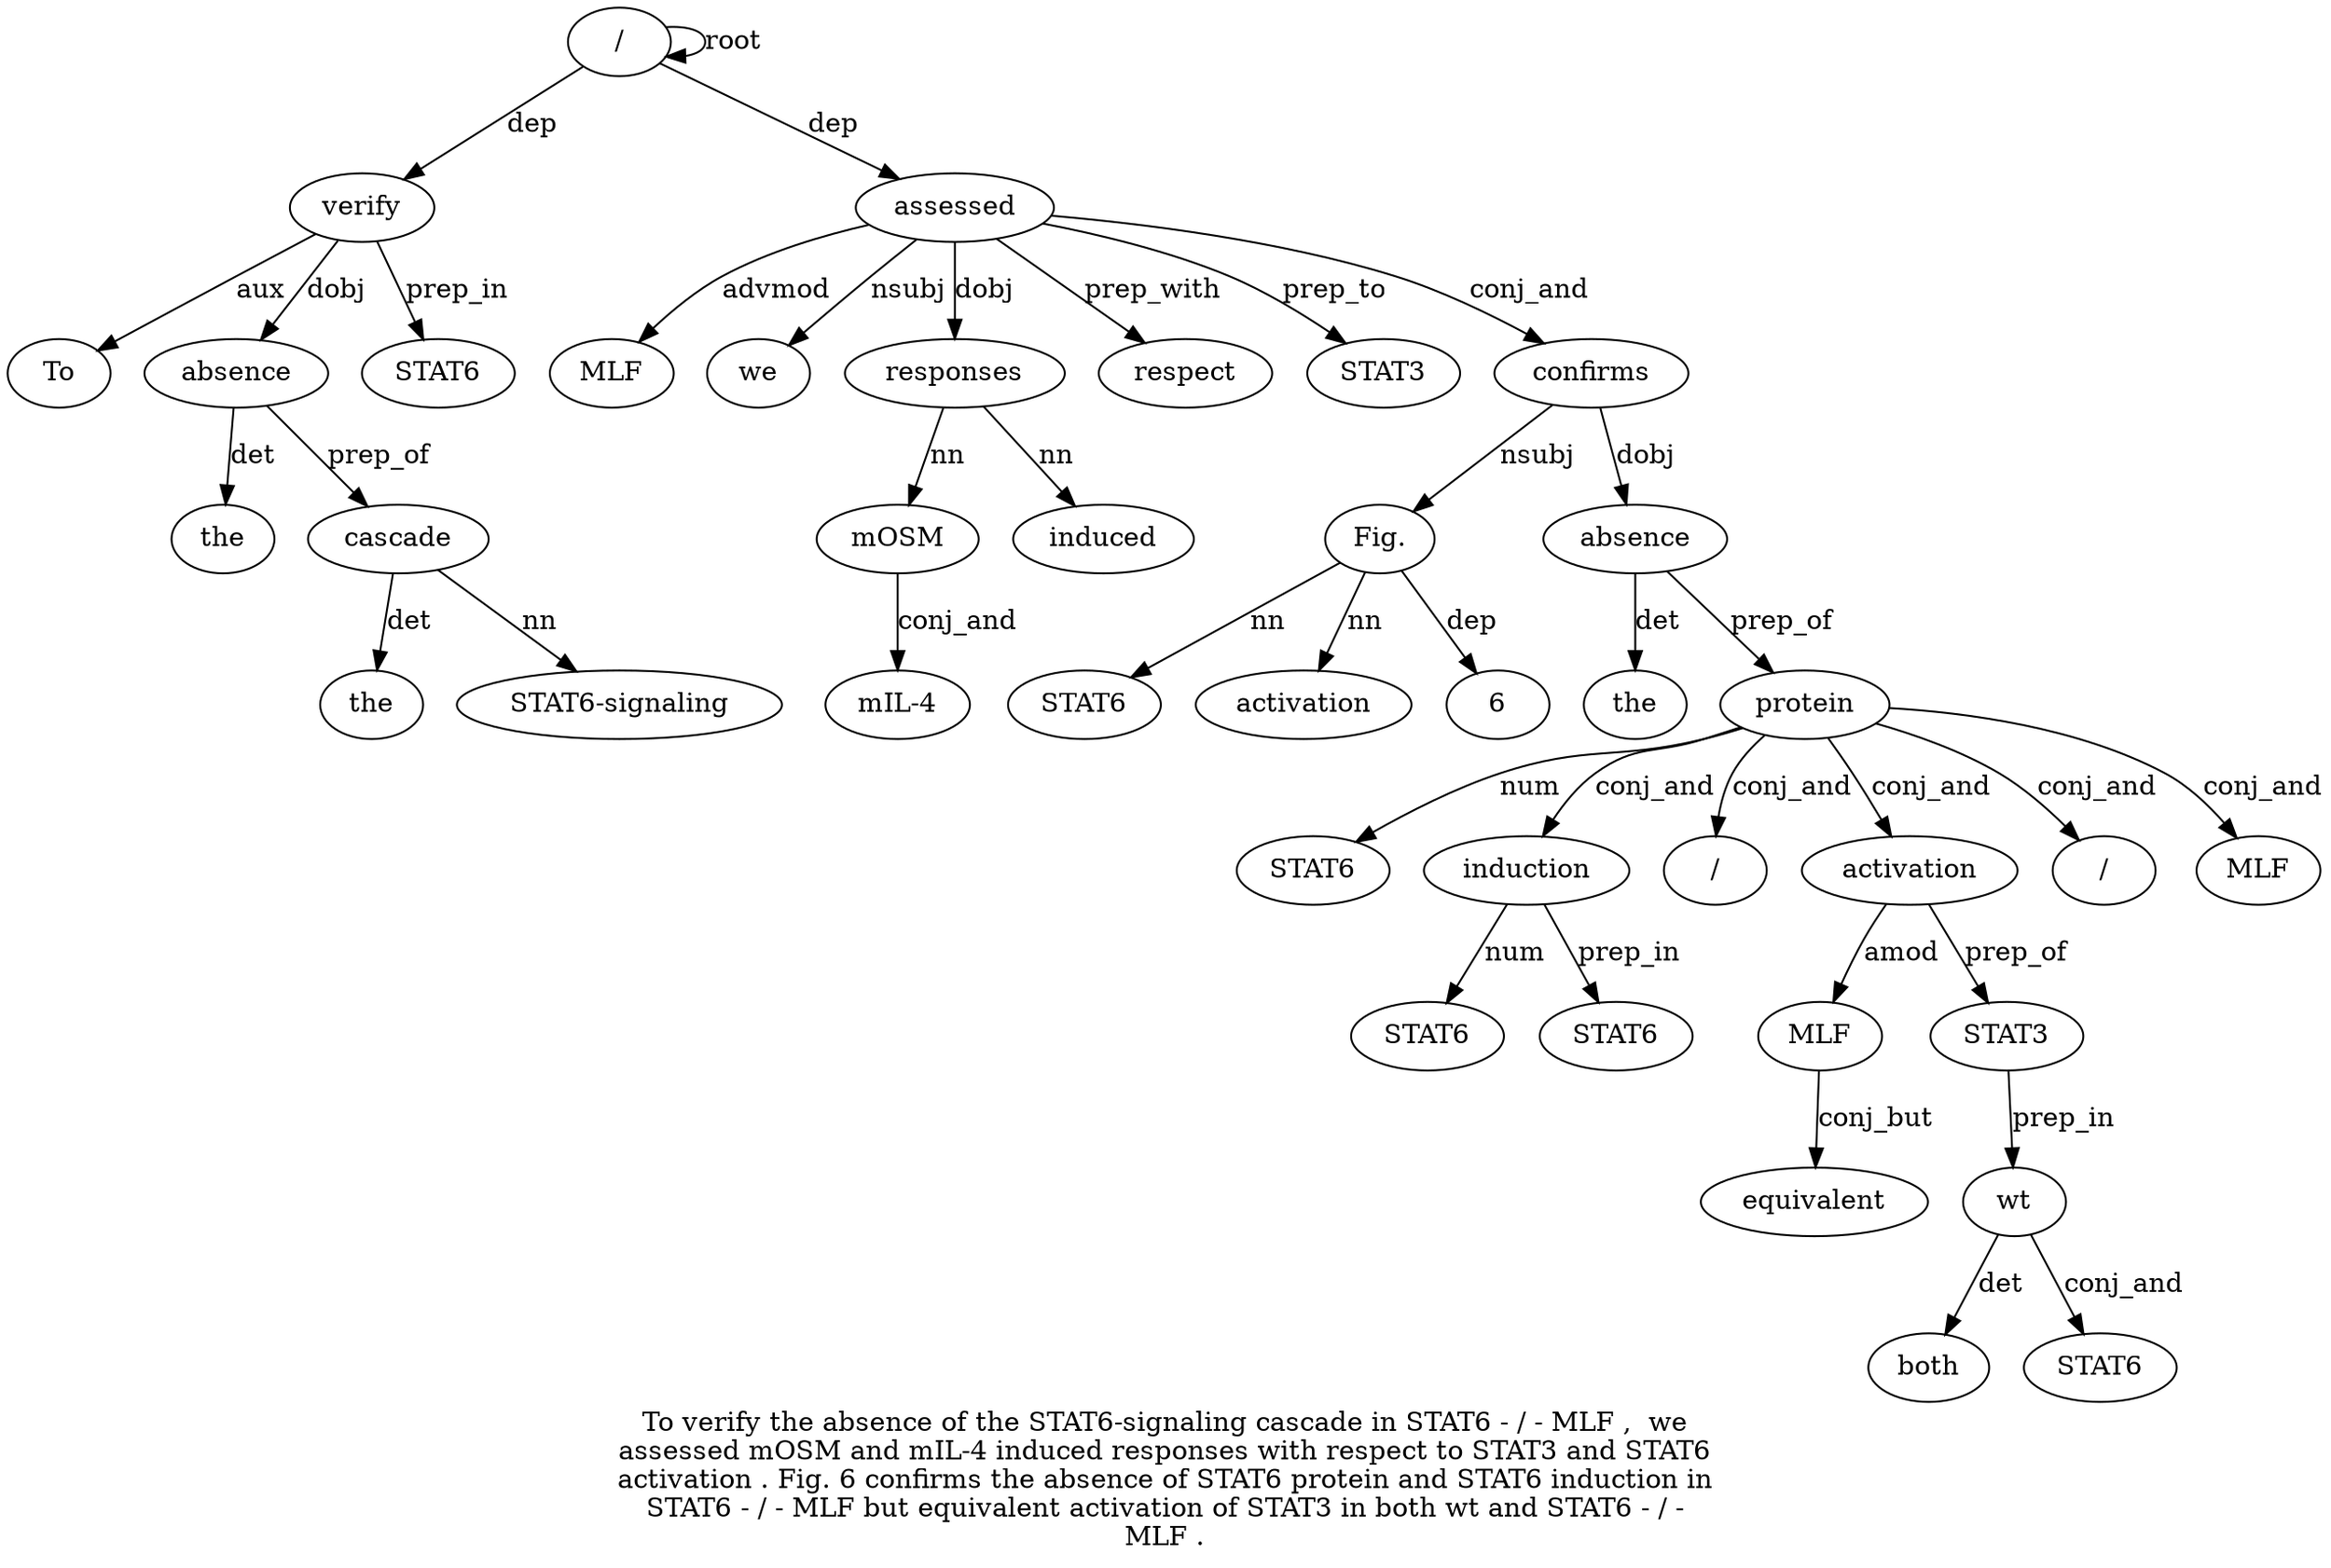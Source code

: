 digraph "To verify the absence of the STAT6-signaling cascade in STAT6 - / - MLF ,  we assessed mOSM and mIL-4 induced responses with respect to STAT3 and STAT6 activation . Fig. 6 confirms the absence of STAT6 protein and STAT6 induction in STAT6 - / - MLF but equivalent activation of STAT3 in both wt and STAT6 - / - MLF ." {
label="To verify the absence of the STAT6-signaling cascade in STAT6 - / - MLF ,  we
assessed mOSM and mIL-4 induced responses with respect to STAT3 and STAT6
activation . Fig. 6 confirms the absence of STAT6 protein and STAT6 induction in
STAT6 - / - MLF but equivalent activation of STAT3 in both wt and STAT6 - / -
MLF .";
verify2 [style=filled, fillcolor=white, label=verify];
To1 [style=filled, fillcolor=white, label=To];
verify2 -> To1  [label=aux];
"/12" [style=filled, fillcolor=white, label="/"];
"/12" -> verify2  [label=dep];
absence4 [style=filled, fillcolor=white, label=absence];
the3 [style=filled, fillcolor=white, label=the];
absence4 -> the3  [label=det];
verify2 -> absence4  [label=dobj];
cascade8 [style=filled, fillcolor=white, label=cascade];
the6 [style=filled, fillcolor=white, label=the];
cascade8 -> the6  [label=det];
"STAT6-signaling7" [style=filled, fillcolor=white, label="STAT6-signaling"];
cascade8 -> "STAT6-signaling7"  [label=nn];
absence4 -> cascade8  [label=prep_of];
STAT610 [style=filled, fillcolor=white, label=STAT6];
verify2 -> STAT610  [label=prep_in];
"/12" -> "/12"  [label=root];
assessed17 [style=filled, fillcolor=white, label=assessed];
MLF14 [style=filled, fillcolor=white, label=MLF];
assessed17 -> MLF14  [label=advmod];
we16 [style=filled, fillcolor=white, label=we];
assessed17 -> we16  [label=nsubj];
"/12" -> assessed17  [label=dep];
responses22 [style=filled, fillcolor=white, label=responses];
mOSM18 [style=filled, fillcolor=white, label=mOSM];
responses22 -> mOSM18  [label=nn];
"mIL-420" [style=filled, fillcolor=white, label="mIL-4"];
mOSM18 -> "mIL-420"  [label=conj_and];
induced21 [style=filled, fillcolor=white, label=induced];
responses22 -> induced21  [label=nn];
assessed17 -> responses22  [label=dobj];
respect24 [style=filled, fillcolor=white, label=respect];
assessed17 -> respect24  [label=prep_with];
STAT326 [style=filled, fillcolor=white, label=STAT3];
assessed17 -> STAT326  [label=prep_to];
"Fig.31" [style=filled, fillcolor=white, label="Fig."];
STAT628 [style=filled, fillcolor=white, label=STAT6];
"Fig.31" -> STAT628  [label=nn];
activation29 [style=filled, fillcolor=white, label=activation];
"Fig.31" -> activation29  [label=nn];
confirms33 [style=filled, fillcolor=white, label=confirms];
confirms33 -> "Fig.31"  [label=nsubj];
632 [style=filled, fillcolor=white, label=6];
"Fig.31" -> 632  [label=dep];
assessed17 -> confirms33  [label=conj_and];
absence35 [style=filled, fillcolor=white, label=absence];
the34 [style=filled, fillcolor=white, label=the];
absence35 -> the34  [label=det];
confirms33 -> absence35  [label=dobj];
protein38 [style=filled, fillcolor=white, label=protein];
STAT637 [style=filled, fillcolor=white, label=STAT6];
protein38 -> STAT637  [label=num];
absence35 -> protein38  [label=prep_of];
induction41 [style=filled, fillcolor=white, label=induction];
STAT640 [style=filled, fillcolor=white, label=STAT6];
induction41 -> STAT640  [label=num];
protein38 -> induction41  [label=conj_and];
STAT643 [style=filled, fillcolor=white, label=STAT6];
induction41 -> STAT643  [label=prep_in];
"/45" [style=filled, fillcolor=white, label="/"];
protein38 -> "/45"  [label=conj_and];
activation50 [style=filled, fillcolor=white, label=activation];
MLF47 [style=filled, fillcolor=white, label=MLF];
activation50 -> MLF47  [label=amod];
equivalent49 [style=filled, fillcolor=white, label=equivalent];
MLF47 -> equivalent49  [label=conj_but];
protein38 -> activation50  [label=conj_and];
STAT352 [style=filled, fillcolor=white, label=STAT3];
activation50 -> STAT352  [label=prep_of];
wt55 [style=filled, fillcolor=white, label=wt];
both54 [style=filled, fillcolor=white, label=both];
wt55 -> both54  [label=det];
STAT352 -> wt55  [label=prep_in];
STAT657 [style=filled, fillcolor=white, label=STAT6];
wt55 -> STAT657  [label=conj_and];
"/59" [style=filled, fillcolor=white, label="/"];
protein38 -> "/59"  [label=conj_and];
MLF61 [style=filled, fillcolor=white, label=MLF];
protein38 -> MLF61  [label=conj_and];
}
